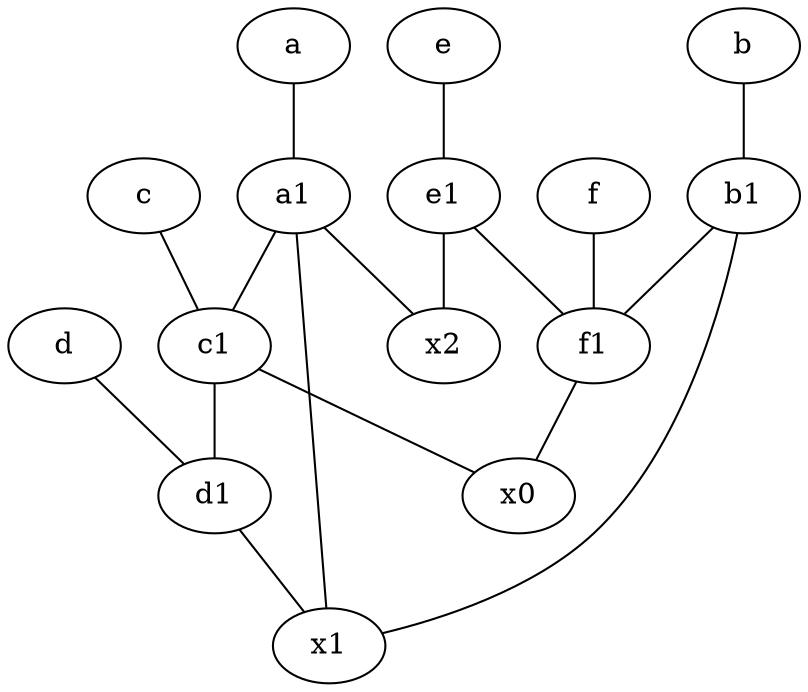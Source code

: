 graph {
	node [labelfontsize=50]
	f1 [labelfontsize=50 pos="3,8!"]
	d1 [labelfontsize=50 pos="3,5!"]
	x1 [labelfontsize=50]
	b [labelfontsize=50 pos="10,4!"]
	d [labelfontsize=50 pos="2,5!"]
	a [labelfontsize=50 pos="8,2!"]
	e1 [labelfontsize=50 pos="7,7!"]
	x0 [labelfontsize=50]
	a1 [labelfontsize=50 pos="8,3!"]
	c1 [labelfontsize=50 pos="4.5,3!"]
	b1 [labelfontsize=50 pos="9,4!"]
	x2 [labelfontsize=50]
	f [labelfontsize=50 pos="3,9!"]
	c [labelfontsize=50 pos="4.5,2!"]
	e [labelfontsize=50 pos="7,9!"]
	c1 -- x0
	a1 -- x2
	a1 -- c1
	c1 -- d1
	e1 -- f1
	f1 -- x0
	f -- f1
	e1 -- x2
	b1 -- x1
	d1 -- x1
	d -- d1
	e -- e1
	a -- a1
	a1 -- x1
	b -- b1
	b1 -- f1
	c -- c1
}
